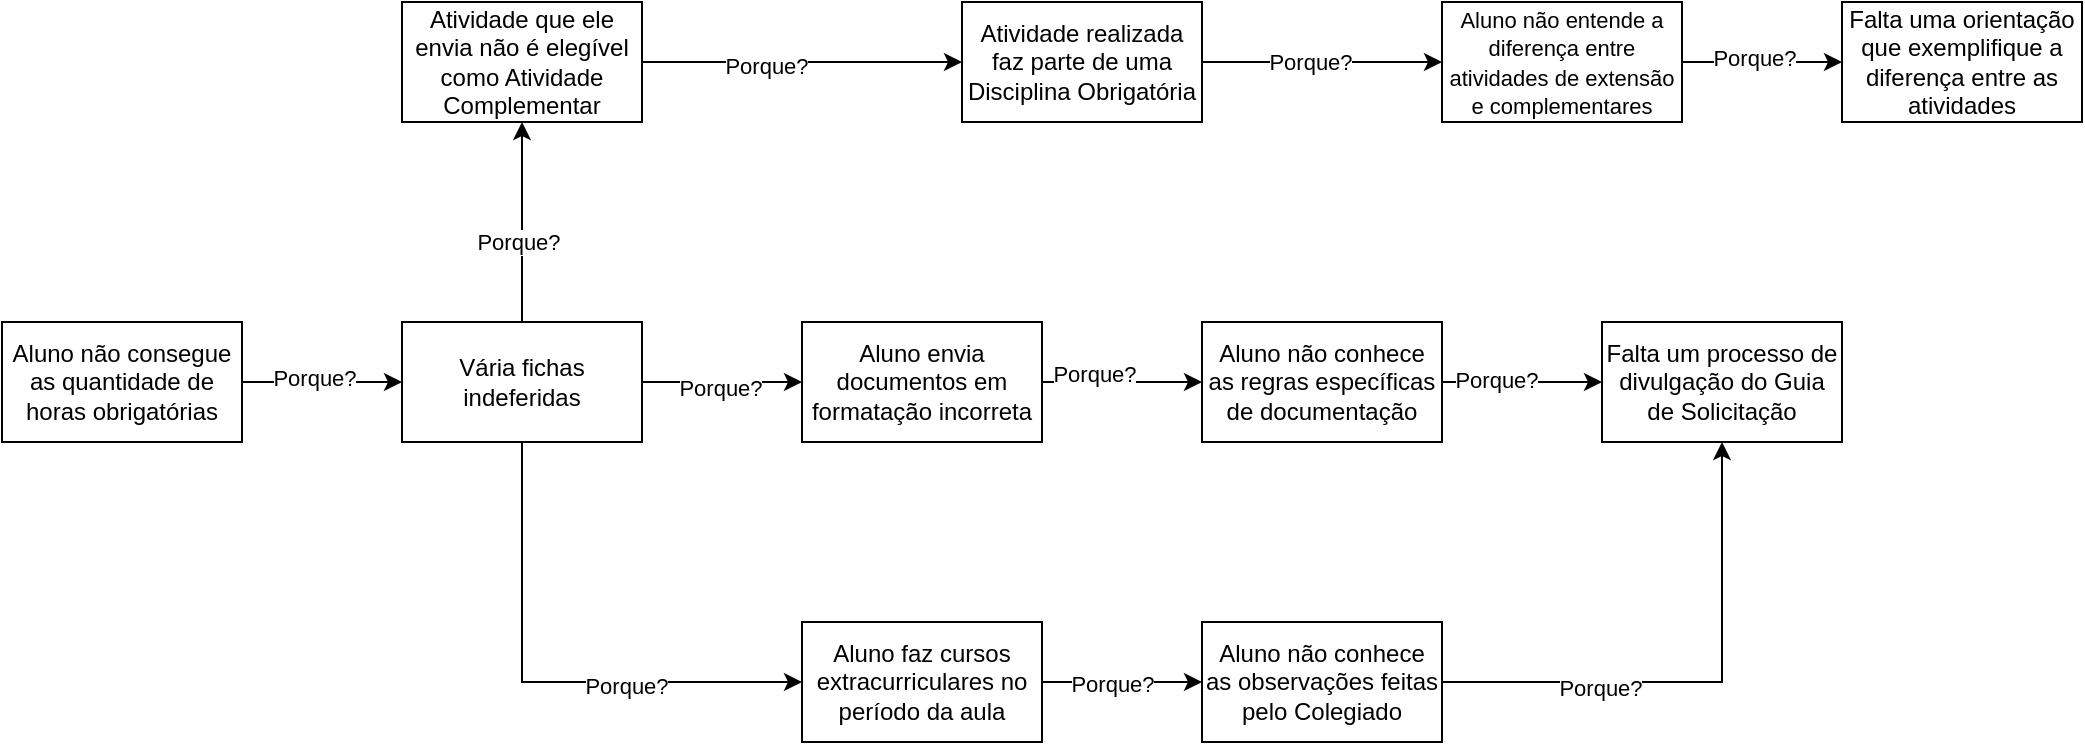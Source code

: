 <mxfile version="28.2.1">
  <diagram name="Página-1" id="UTK1fdrzAm0RXRqBBXu5">
    <mxGraphModel dx="1426" dy="777" grid="1" gridSize="10" guides="1" tooltips="1" connect="1" arrows="1" fold="1" page="1" pageScale="1" pageWidth="827" pageHeight="1169" math="0" shadow="0">
      <root>
        <mxCell id="0" />
        <mxCell id="1" parent="0" />
        <mxCell id="wwFPxOzxuznYZlnrogm7-5" value="" style="edgeStyle=orthogonalEdgeStyle;rounded=0;orthogonalLoop=1;jettySize=auto;html=1;" edge="1" parent="1" source="wwFPxOzxuznYZlnrogm7-1" target="wwFPxOzxuznYZlnrogm7-4">
          <mxGeometry relative="1" as="geometry" />
        </mxCell>
        <mxCell id="wwFPxOzxuznYZlnrogm7-21" value="Porque?" style="edgeLabel;html=1;align=center;verticalAlign=middle;resizable=0;points=[];" vertex="1" connectable="0" parent="wwFPxOzxuznYZlnrogm7-5">
          <mxGeometry x="-0.1" y="2" relative="1" as="geometry">
            <mxPoint as="offset" />
          </mxGeometry>
        </mxCell>
        <mxCell id="wwFPxOzxuznYZlnrogm7-1" value="Aluno não consegue as quantidade de horas obrigatórias" style="rounded=0;whiteSpace=wrap;html=1;" vertex="1" parent="1">
          <mxGeometry x="80" y="450" width="120" height="60" as="geometry" />
        </mxCell>
        <mxCell id="wwFPxOzxuznYZlnrogm7-9" value="" style="edgeStyle=orthogonalEdgeStyle;rounded=0;orthogonalLoop=1;jettySize=auto;html=1;" edge="1" parent="1" source="wwFPxOzxuznYZlnrogm7-4" target="wwFPxOzxuznYZlnrogm7-8">
          <mxGeometry relative="1" as="geometry" />
        </mxCell>
        <mxCell id="wwFPxOzxuznYZlnrogm7-23" value="Porque?" style="edgeLabel;html=1;align=center;verticalAlign=middle;resizable=0;points=[];" vertex="1" connectable="0" parent="wwFPxOzxuznYZlnrogm7-9">
          <mxGeometry x="-0.025" y="-3" relative="1" as="geometry">
            <mxPoint as="offset" />
          </mxGeometry>
        </mxCell>
        <mxCell id="wwFPxOzxuznYZlnrogm7-11" value="" style="edgeStyle=orthogonalEdgeStyle;rounded=0;orthogonalLoop=1;jettySize=auto;html=1;" edge="1" parent="1" source="wwFPxOzxuznYZlnrogm7-4" target="wwFPxOzxuznYZlnrogm7-10">
          <mxGeometry relative="1" as="geometry">
            <Array as="points">
              <mxPoint x="340" y="630" />
            </Array>
          </mxGeometry>
        </mxCell>
        <mxCell id="wwFPxOzxuznYZlnrogm7-24" value="Porque?" style="edgeLabel;html=1;align=center;verticalAlign=middle;resizable=0;points=[];" vertex="1" connectable="0" parent="wwFPxOzxuznYZlnrogm7-11">
          <mxGeometry x="0.323" y="-2" relative="1" as="geometry">
            <mxPoint as="offset" />
          </mxGeometry>
        </mxCell>
        <mxCell id="wwFPxOzxuznYZlnrogm7-19" style="edgeStyle=orthogonalEdgeStyle;rounded=0;orthogonalLoop=1;jettySize=auto;html=1;" edge="1" parent="1" source="wwFPxOzxuznYZlnrogm7-4" target="wwFPxOzxuznYZlnrogm7-20">
          <mxGeometry relative="1" as="geometry">
            <mxPoint x="340" y="370" as="targetPoint" />
          </mxGeometry>
        </mxCell>
        <mxCell id="wwFPxOzxuznYZlnrogm7-22" value="Porque?" style="edgeLabel;html=1;align=center;verticalAlign=middle;resizable=0;points=[];" vertex="1" connectable="0" parent="wwFPxOzxuznYZlnrogm7-19">
          <mxGeometry x="-0.2" y="2" relative="1" as="geometry">
            <mxPoint as="offset" />
          </mxGeometry>
        </mxCell>
        <mxCell id="wwFPxOzxuznYZlnrogm7-4" value="Vária fichas indeferidas" style="whiteSpace=wrap;html=1;rounded=0;" vertex="1" parent="1">
          <mxGeometry x="280" y="450" width="120" height="60" as="geometry" />
        </mxCell>
        <mxCell id="wwFPxOzxuznYZlnrogm7-13" value="" style="edgeStyle=orthogonalEdgeStyle;rounded=0;orthogonalLoop=1;jettySize=auto;html=1;" edge="1" parent="1" source="wwFPxOzxuznYZlnrogm7-8" target="wwFPxOzxuznYZlnrogm7-12">
          <mxGeometry relative="1" as="geometry" />
        </mxCell>
        <mxCell id="wwFPxOzxuznYZlnrogm7-28" value="Porque?" style="edgeLabel;html=1;align=center;verticalAlign=middle;resizable=0;points=[];" vertex="1" connectable="0" parent="wwFPxOzxuznYZlnrogm7-13">
          <mxGeometry x="-0.35" y="4" relative="1" as="geometry">
            <mxPoint as="offset" />
          </mxGeometry>
        </mxCell>
        <mxCell id="wwFPxOzxuznYZlnrogm7-8" value="Aluno envia documentos em formatação incorreta" style="whiteSpace=wrap;html=1;rounded=0;" vertex="1" parent="1">
          <mxGeometry x="480" y="450" width="120" height="60" as="geometry" />
        </mxCell>
        <mxCell id="wwFPxOzxuznYZlnrogm7-16" style="edgeStyle=orthogonalEdgeStyle;rounded=0;orthogonalLoop=1;jettySize=auto;html=1;" edge="1" parent="1" source="wwFPxOzxuznYZlnrogm7-10" target="wwFPxOzxuznYZlnrogm7-17">
          <mxGeometry relative="1" as="geometry">
            <mxPoint x="680" y="630" as="targetPoint" />
          </mxGeometry>
        </mxCell>
        <mxCell id="wwFPxOzxuznYZlnrogm7-25" value="Porque?" style="edgeLabel;html=1;align=center;verticalAlign=middle;resizable=0;points=[];" vertex="1" connectable="0" parent="wwFPxOzxuznYZlnrogm7-16">
          <mxGeometry x="-0.125" y="-1" relative="1" as="geometry">
            <mxPoint as="offset" />
          </mxGeometry>
        </mxCell>
        <mxCell id="wwFPxOzxuznYZlnrogm7-10" value="Aluno faz cursos extracurriculares no período da aula" style="whiteSpace=wrap;html=1;rounded=0;" vertex="1" parent="1">
          <mxGeometry x="480" y="600" width="120" height="60" as="geometry" />
        </mxCell>
        <mxCell id="wwFPxOzxuznYZlnrogm7-15" value="" style="edgeStyle=orthogonalEdgeStyle;rounded=0;orthogonalLoop=1;jettySize=auto;html=1;" edge="1" parent="1" source="wwFPxOzxuznYZlnrogm7-12" target="wwFPxOzxuznYZlnrogm7-14">
          <mxGeometry relative="1" as="geometry" />
        </mxCell>
        <mxCell id="wwFPxOzxuznYZlnrogm7-27" value="Porque?" style="edgeLabel;html=1;align=center;verticalAlign=middle;resizable=0;points=[];" vertex="1" connectable="0" parent="wwFPxOzxuznYZlnrogm7-15">
          <mxGeometry x="-0.325" y="1" relative="1" as="geometry">
            <mxPoint as="offset" />
          </mxGeometry>
        </mxCell>
        <mxCell id="wwFPxOzxuznYZlnrogm7-12" value="Aluno não conhece as regras específicas de documentação" style="whiteSpace=wrap;html=1;rounded=0;" vertex="1" parent="1">
          <mxGeometry x="680" y="450" width="120" height="60" as="geometry" />
        </mxCell>
        <mxCell id="wwFPxOzxuznYZlnrogm7-14" value="Falta um processo de divulgação do Guia de Solicitação" style="whiteSpace=wrap;html=1;rounded=0;" vertex="1" parent="1">
          <mxGeometry x="880" y="450" width="120" height="60" as="geometry" />
        </mxCell>
        <mxCell id="wwFPxOzxuznYZlnrogm7-18" style="edgeStyle=orthogonalEdgeStyle;rounded=0;orthogonalLoop=1;jettySize=auto;html=1;" edge="1" parent="1" source="wwFPxOzxuznYZlnrogm7-17" target="wwFPxOzxuznYZlnrogm7-14">
          <mxGeometry relative="1" as="geometry" />
        </mxCell>
        <mxCell id="wwFPxOzxuznYZlnrogm7-26" value="Porque?" style="edgeLabel;html=1;align=center;verticalAlign=middle;resizable=0;points=[];" vertex="1" connectable="0" parent="wwFPxOzxuznYZlnrogm7-18">
          <mxGeometry x="-0.392" y="-3" relative="1" as="geometry">
            <mxPoint as="offset" />
          </mxGeometry>
        </mxCell>
        <mxCell id="wwFPxOzxuznYZlnrogm7-17" value="Aluno não conhece as observações feitas pelo Colegiado" style="rounded=0;whiteSpace=wrap;html=1;" vertex="1" parent="1">
          <mxGeometry x="680" y="600" width="120" height="60" as="geometry" />
        </mxCell>
        <mxCell id="wwFPxOzxuznYZlnrogm7-29" style="edgeStyle=orthogonalEdgeStyle;rounded=0;orthogonalLoop=1;jettySize=auto;html=1;" edge="1" parent="1" source="wwFPxOzxuznYZlnrogm7-20" target="wwFPxOzxuznYZlnrogm7-30">
          <mxGeometry relative="1" as="geometry">
            <mxPoint x="520" y="320" as="targetPoint" />
          </mxGeometry>
        </mxCell>
        <mxCell id="wwFPxOzxuznYZlnrogm7-35" value="Porque?" style="edgeLabel;html=1;align=center;verticalAlign=middle;resizable=0;points=[];" vertex="1" connectable="0" parent="wwFPxOzxuznYZlnrogm7-29">
          <mxGeometry x="-0.223" y="-2" relative="1" as="geometry">
            <mxPoint as="offset" />
          </mxGeometry>
        </mxCell>
        <mxCell id="wwFPxOzxuznYZlnrogm7-20" value="Atividade que ele envia não é elegível como Atividade Complementar" style="rounded=0;whiteSpace=wrap;html=1;" vertex="1" parent="1">
          <mxGeometry x="280" y="290" width="120" height="60" as="geometry" />
        </mxCell>
        <mxCell id="wwFPxOzxuznYZlnrogm7-32" style="edgeStyle=orthogonalEdgeStyle;rounded=0;orthogonalLoop=1;jettySize=auto;html=1;" edge="1" parent="1" source="wwFPxOzxuznYZlnrogm7-30" target="wwFPxOzxuznYZlnrogm7-31">
          <mxGeometry relative="1" as="geometry" />
        </mxCell>
        <mxCell id="wwFPxOzxuznYZlnrogm7-34" value="Porque?" style="edgeLabel;html=1;align=center;verticalAlign=middle;resizable=0;points=[];" vertex="1" connectable="0" parent="wwFPxOzxuznYZlnrogm7-32">
          <mxGeometry x="-0.107" relative="1" as="geometry">
            <mxPoint as="offset" />
          </mxGeometry>
        </mxCell>
        <mxCell id="wwFPxOzxuznYZlnrogm7-30" value="Atividade realizada faz parte de uma Disciplina Obrigatória" style="rounded=0;whiteSpace=wrap;html=1;" vertex="1" parent="1">
          <mxGeometry x="560" y="290" width="120" height="60" as="geometry" />
        </mxCell>
        <mxCell id="wwFPxOzxuznYZlnrogm7-37" value="" style="edgeStyle=orthogonalEdgeStyle;rounded=0;orthogonalLoop=1;jettySize=auto;html=1;" edge="1" parent="1" source="wwFPxOzxuznYZlnrogm7-31" target="wwFPxOzxuznYZlnrogm7-36">
          <mxGeometry relative="1" as="geometry" />
        </mxCell>
        <mxCell id="wwFPxOzxuznYZlnrogm7-38" value="Porque?" style="edgeLabel;html=1;align=center;verticalAlign=middle;resizable=0;points=[];" vertex="1" connectable="0" parent="wwFPxOzxuznYZlnrogm7-37">
          <mxGeometry x="-0.104" y="2" relative="1" as="geometry">
            <mxPoint as="offset" />
          </mxGeometry>
        </mxCell>
        <mxCell id="wwFPxOzxuznYZlnrogm7-31" value="&lt;font style=&quot;font-size: 11px;&quot;&gt;Aluno não entende a diferença entre atividades de extensão e complementares&lt;/font&gt;" style="rounded=0;whiteSpace=wrap;html=1;" vertex="1" parent="1">
          <mxGeometry x="800" y="290" width="120" height="60" as="geometry" />
        </mxCell>
        <mxCell id="wwFPxOzxuznYZlnrogm7-36" value="Falta uma orientação que exemplifique a diferença entre as atividades" style="whiteSpace=wrap;html=1;rounded=0;" vertex="1" parent="1">
          <mxGeometry x="1000" y="290" width="120" height="60" as="geometry" />
        </mxCell>
      </root>
    </mxGraphModel>
  </diagram>
</mxfile>
